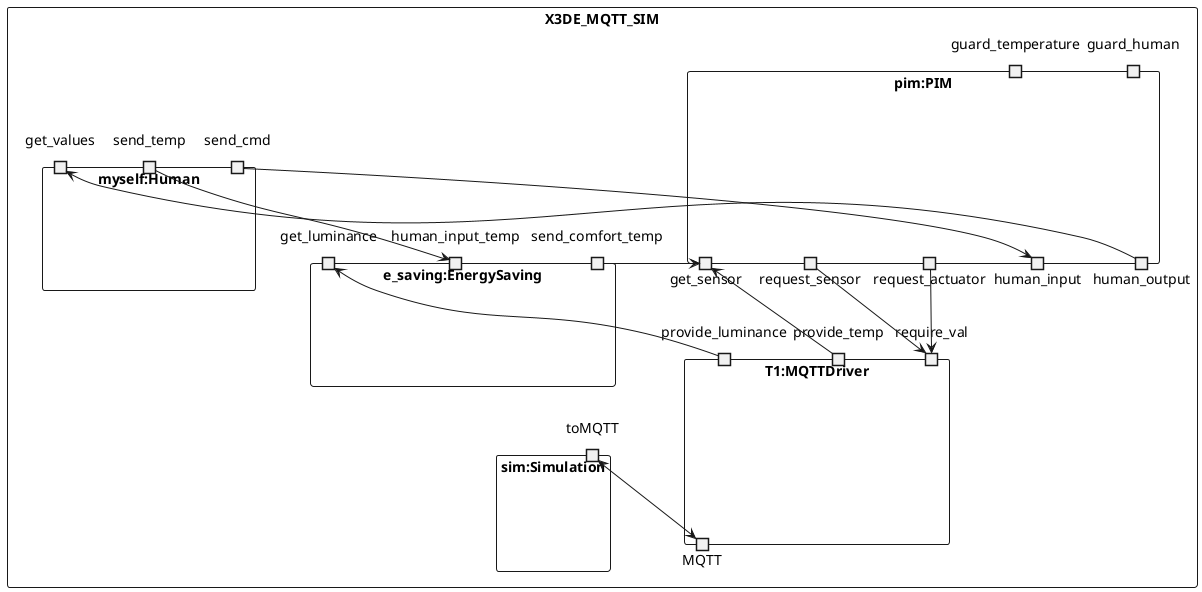 @startuml
rectangle X3DE_MQTT_SIM { 
 rectangle T1:MQTTDriver{ 
  portin provide_temp 
  portin provide_luminance
  portin require_val 
  portin require_val 
  portout MQTT 
 } 
 rectangle pim:PIM{ 
  portout get_sensor 
  'portout get_comfort_temp
  portout request_sensor 
  portout request_actuator
  portout human_input  
  portout human_output 
  port guard_temperature 
  port guard_human 
 } 
 rectangle myself:Human{ 
  port send_cmd
  port send_temp
  portin get_values 
 } 

 rectangle e_saving:EnergySaving{
  portin get_luminance
  portin human_input_temp
  port send_comfort_temp
 }

 rectangle sim:Simulation{ 
  port toMQTT 
 } 
} 
 
send_cmd --> human_input
provide_temp --> get_sensor 
send_temp--> human_input_temp
send_comfort_temp --> get_sensor 
 
request_sensor --> require_val 
request_actuator --> require_val 
human_output ---> get_values 
 
toMQTT <--> MQTT 

provide_luminance --> get_luminance
@enduml